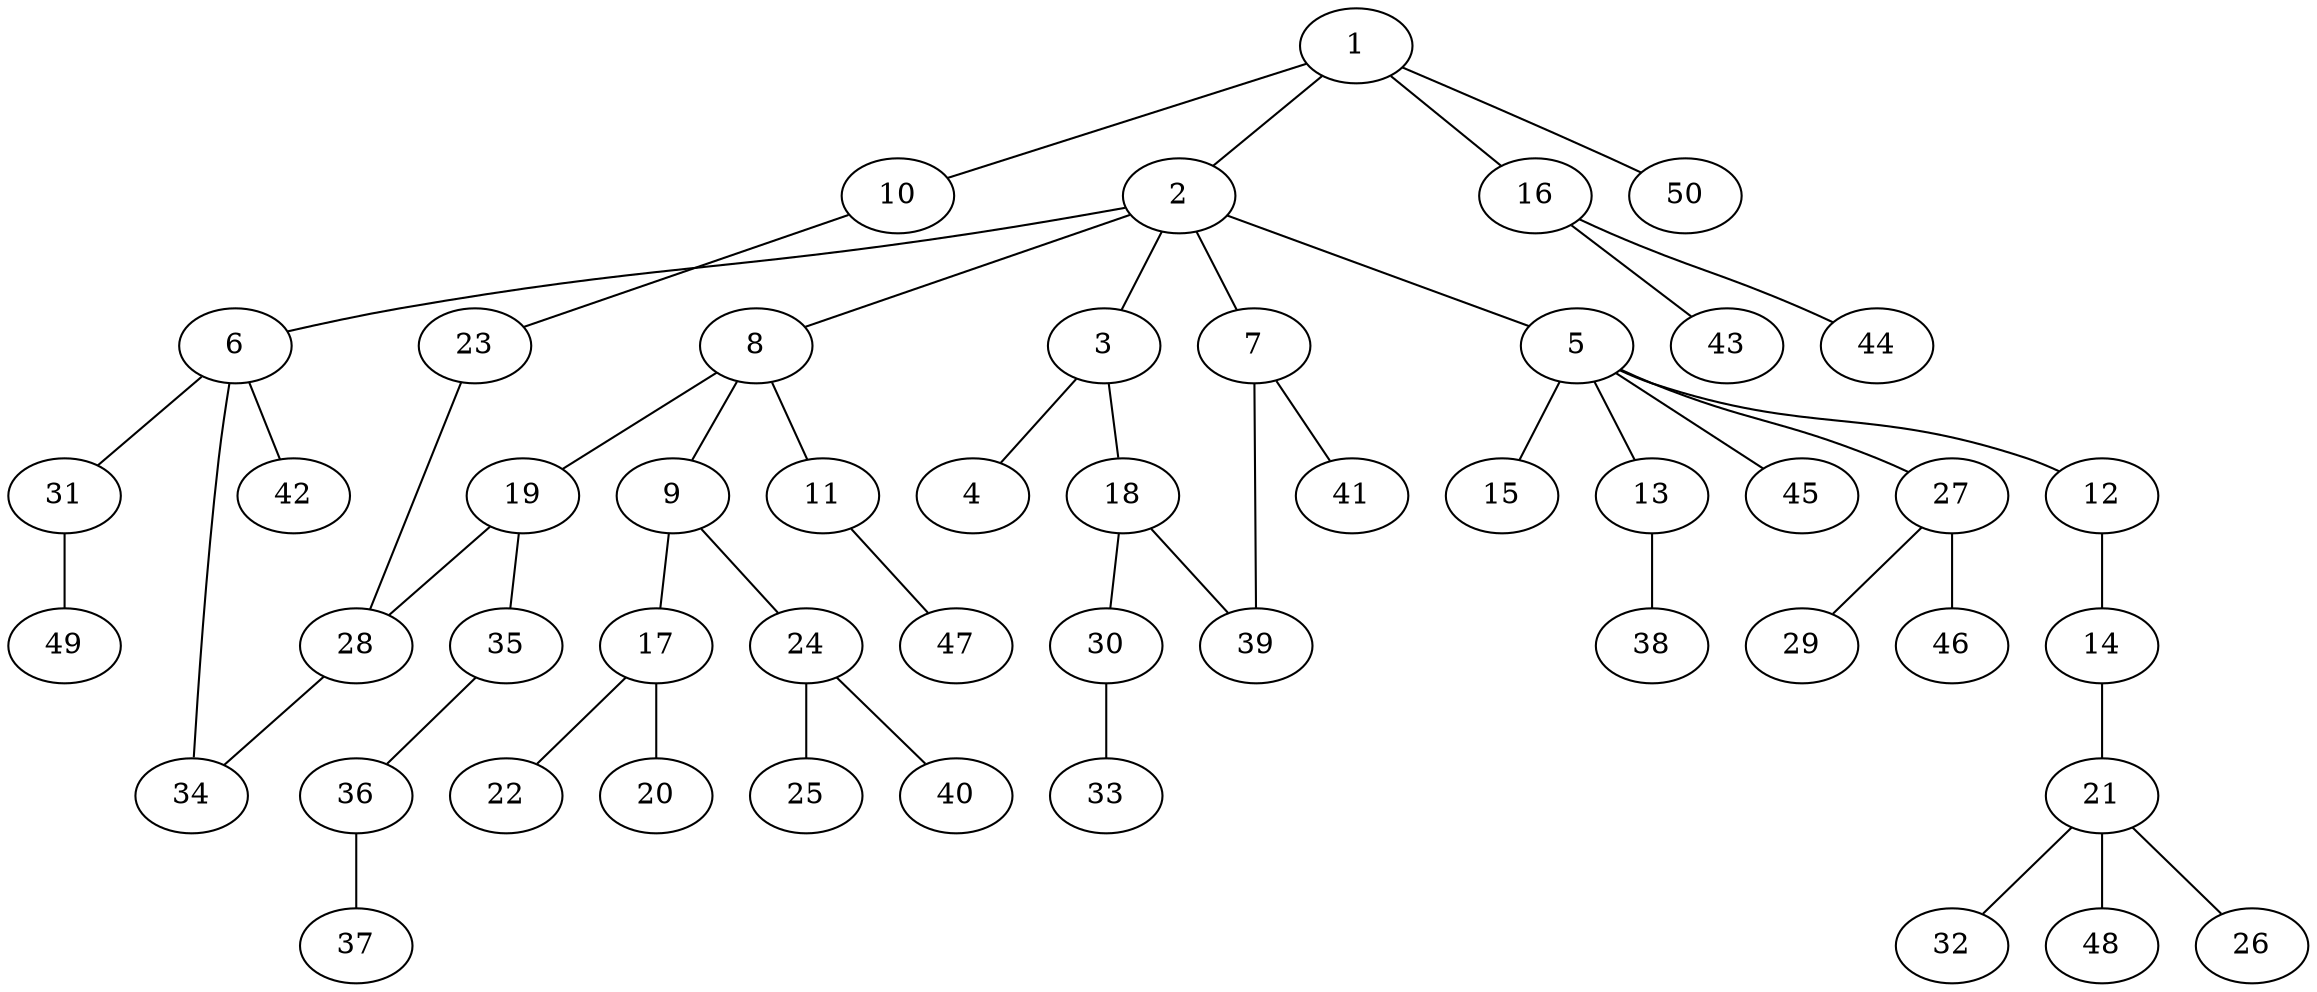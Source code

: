 graph graphname {1--2
1--10
1--16
1--50
2--3
2--5
2--6
2--7
2--8
3--4
3--18
5--12
5--13
5--15
5--27
5--45
6--31
6--34
6--42
7--39
7--41
8--9
8--11
8--19
9--17
9--24
10--23
11--47
12--14
13--38
14--21
16--43
16--44
17--20
17--22
18--30
18--39
19--28
19--35
21--26
21--32
21--48
23--28
24--25
24--40
27--29
27--46
28--34
30--33
31--49
35--36
36--37
}
